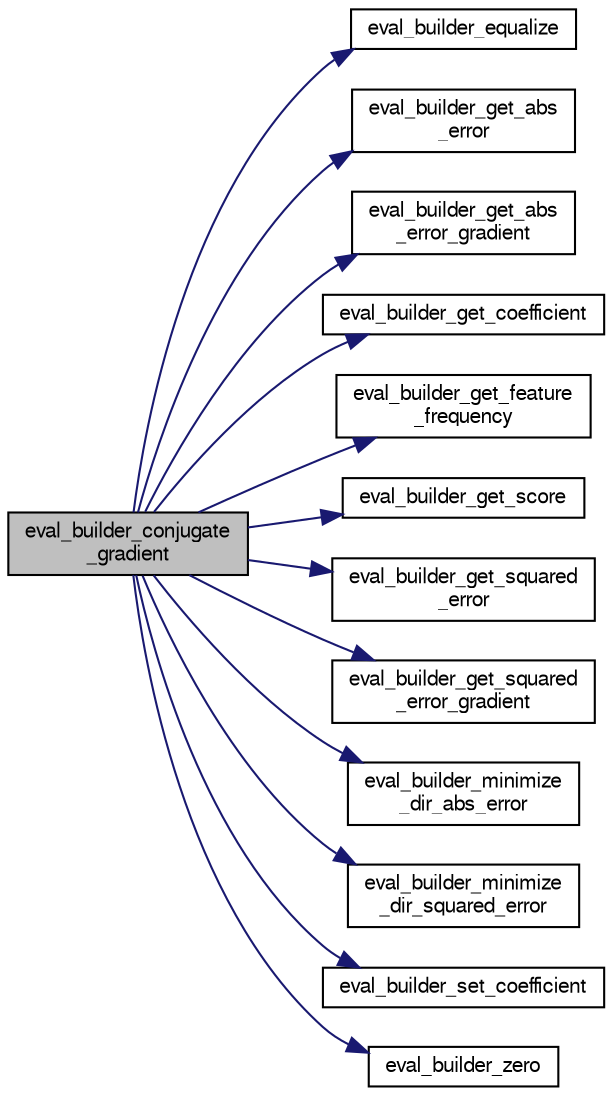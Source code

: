 digraph "eval_builder_conjugate_gradient"
{
 // LATEX_PDF_SIZE
  bgcolor="transparent";
  edge [fontname="FreeSans",fontsize="10",labelfontname="FreeSans",labelfontsize="10"];
  node [fontname="FreeSans",fontsize="10",shape=record];
  rankdir="LR";
  Node1 [label="eval_builder_conjugate\l_gradient",height=0.2,width=0.4,color="black", fillcolor="grey75", style="filled", fontcolor="black",tooltip=" "];
  Node1 -> Node2 [color="midnightblue",fontsize="10",style="solid",fontname="FreeSans"];
  Node2 [label="eval_builder_equalize",height=0.2,width=0.4,color="black",URL="$eval__builder_8c.html#a469b7d4256bde7454c5d8a8298e44cc4",tooltip=" "];
  Node1 -> Node3 [color="midnightblue",fontsize="10",style="solid",fontname="FreeSans"];
  Node3 [label="eval_builder_get_abs\l_error",height=0.2,width=0.4,color="black",URL="$eval__builder_8c.html#a28a9069bab67a12091e2f914890f241a",tooltip=" "];
  Node1 -> Node4 [color="midnightblue",fontsize="10",style="solid",fontname="FreeSans"];
  Node4 [label="eval_builder_get_abs\l_error_gradient",height=0.2,width=0.4,color="black",URL="$eval__builder_8c.html#a89d09601fa2728b201e175807b9a44d6",tooltip=" "];
  Node1 -> Node5 [color="midnightblue",fontsize="10",style="solid",fontname="FreeSans"];
  Node5 [label="eval_builder_get_coefficient",height=0.2,width=0.4,color="black",URL="$eval__builder_8c.html#a52bdf837f4b1e2512b1917f06d5f6eb5",tooltip=" "];
  Node1 -> Node6 [color="midnightblue",fontsize="10",style="solid",fontname="FreeSans"];
  Node6 [label="eval_builder_get_feature\l_frequency",height=0.2,width=0.4,color="black",URL="$eval__builder_8c.html#a2a9a488d364c3788182deaac848e76a3",tooltip=" "];
  Node1 -> Node7 [color="midnightblue",fontsize="10",style="solid",fontname="FreeSans"];
  Node7 [label="eval_builder_get_score",height=0.2,width=0.4,color="black",URL="$eval__builder_8c.html#ab70bf457171db7e2b209ba3535a75efd",tooltip=" "];
  Node1 -> Node8 [color="midnightblue",fontsize="10",style="solid",fontname="FreeSans"];
  Node8 [label="eval_builder_get_squared\l_error",height=0.2,width=0.4,color="black",URL="$eval__builder_8c.html#af84a0c1987e91a9b7ab52e2d9333acf2",tooltip=" "];
  Node1 -> Node9 [color="midnightblue",fontsize="10",style="solid",fontname="FreeSans"];
  Node9 [label="eval_builder_get_squared\l_error_gradient",height=0.2,width=0.4,color="black",URL="$eval__builder_8c.html#a6a85c848e4eded3bb743642368b73fcb",tooltip=" "];
  Node1 -> Node10 [color="midnightblue",fontsize="10",style="solid",fontname="FreeSans"];
  Node10 [label="eval_builder_minimize\l_dir_abs_error",height=0.2,width=0.4,color="black",URL="$eval__builder_8c.html#aa37cd930e7de04222b436fe7569dcedf",tooltip=" "];
  Node1 -> Node11 [color="midnightblue",fontsize="10",style="solid",fontname="FreeSans"];
  Node11 [label="eval_builder_minimize\l_dir_squared_error",height=0.2,width=0.4,color="black",URL="$eval__builder_8c.html#afd69ba0b43341ddf84f18f504ebc25fa",tooltip=" "];
  Node1 -> Node12 [color="midnightblue",fontsize="10",style="solid",fontname="FreeSans"];
  Node12 [label="eval_builder_set_coefficient",height=0.2,width=0.4,color="black",URL="$eval__builder_8c.html#a18af44af3f70a3c06aa0ba7aacdac8a6",tooltip=" "];
  Node1 -> Node13 [color="midnightblue",fontsize="10",style="solid",fontname="FreeSans"];
  Node13 [label="eval_builder_zero",height=0.2,width=0.4,color="black",URL="$eval__builder_8c.html#a8003398339c47779d897d97e2bcd1638",tooltip=" "];
}
